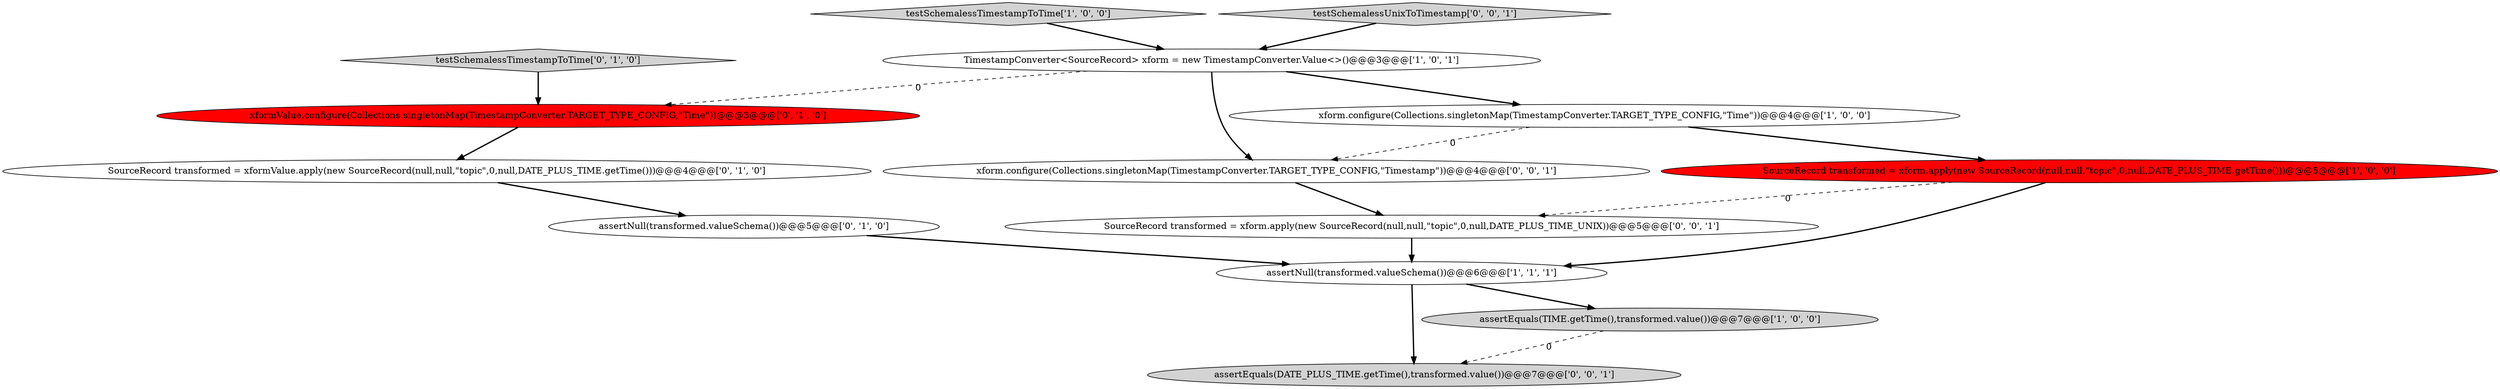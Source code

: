 digraph {
4 [style = filled, label = "TimestampConverter<SourceRecord> xform = new TimestampConverter.Value<>()@@@3@@@['1', '0', '1']", fillcolor = white, shape = ellipse image = "AAA0AAABBB1BBB"];
2 [style = filled, label = "SourceRecord transformed = xform.apply(new SourceRecord(null,null,\"topic\",0,null,DATE_PLUS_TIME.getTime()))@@@5@@@['1', '0', '0']", fillcolor = red, shape = ellipse image = "AAA1AAABBB1BBB"];
11 [style = filled, label = "xform.configure(Collections.singletonMap(TimestampConverter.TARGET_TYPE_CONFIG,\"Timestamp\"))@@@4@@@['0', '0', '1']", fillcolor = white, shape = ellipse image = "AAA0AAABBB3BBB"];
0 [style = filled, label = "assertNull(transformed.valueSchema())@@@6@@@['1', '1', '1']", fillcolor = white, shape = ellipse image = "AAA0AAABBB1BBB"];
8 [style = filled, label = "SourceRecord transformed = xformValue.apply(new SourceRecord(null,null,\"topic\",0,null,DATE_PLUS_TIME.getTime()))@@@4@@@['0', '1', '0']", fillcolor = white, shape = ellipse image = "AAA0AAABBB2BBB"];
3 [style = filled, label = "xform.configure(Collections.singletonMap(TimestampConverter.TARGET_TYPE_CONFIG,\"Time\"))@@@4@@@['1', '0', '0']", fillcolor = white, shape = ellipse image = "AAA0AAABBB1BBB"];
12 [style = filled, label = "assertEquals(DATE_PLUS_TIME.getTime(),transformed.value())@@@7@@@['0', '0', '1']", fillcolor = lightgray, shape = ellipse image = "AAA0AAABBB3BBB"];
5 [style = filled, label = "testSchemalessTimestampToTime['1', '0', '0']", fillcolor = lightgray, shape = diamond image = "AAA0AAABBB1BBB"];
9 [style = filled, label = "testSchemalessTimestampToTime['0', '1', '0']", fillcolor = lightgray, shape = diamond image = "AAA0AAABBB2BBB"];
13 [style = filled, label = "testSchemalessUnixToTimestamp['0', '0', '1']", fillcolor = lightgray, shape = diamond image = "AAA0AAABBB3BBB"];
1 [style = filled, label = "assertEquals(TIME.getTime(),transformed.value())@@@7@@@['1', '0', '0']", fillcolor = lightgray, shape = ellipse image = "AAA0AAABBB1BBB"];
6 [style = filled, label = "xformValue.configure(Collections.singletonMap(TimestampConverter.TARGET_TYPE_CONFIG,\"Time\"))@@@3@@@['0', '1', '0']", fillcolor = red, shape = ellipse image = "AAA1AAABBB2BBB"];
10 [style = filled, label = "SourceRecord transformed = xform.apply(new SourceRecord(null,null,\"topic\",0,null,DATE_PLUS_TIME_UNIX))@@@5@@@['0', '0', '1']", fillcolor = white, shape = ellipse image = "AAA0AAABBB3BBB"];
7 [style = filled, label = "assertNull(transformed.valueSchema())@@@5@@@['0', '1', '0']", fillcolor = white, shape = ellipse image = "AAA0AAABBB2BBB"];
8->7 [style = bold, label=""];
1->12 [style = dashed, label="0"];
4->3 [style = bold, label=""];
10->0 [style = bold, label=""];
2->0 [style = bold, label=""];
7->0 [style = bold, label=""];
0->12 [style = bold, label=""];
3->11 [style = dashed, label="0"];
3->2 [style = bold, label=""];
4->11 [style = bold, label=""];
4->6 [style = dashed, label="0"];
11->10 [style = bold, label=""];
0->1 [style = bold, label=""];
5->4 [style = bold, label=""];
6->8 [style = bold, label=""];
9->6 [style = bold, label=""];
2->10 [style = dashed, label="0"];
13->4 [style = bold, label=""];
}
